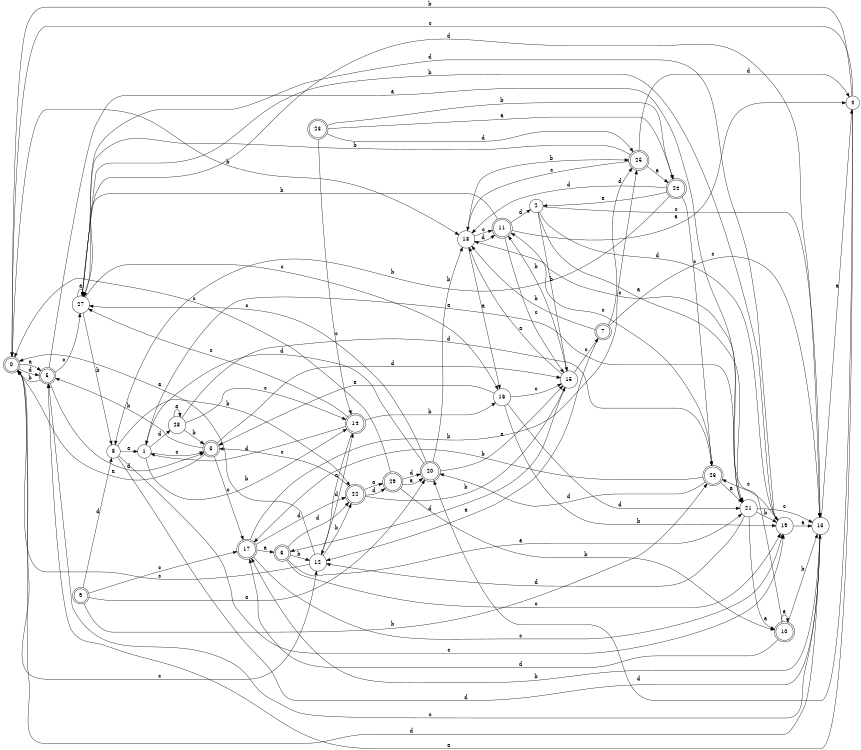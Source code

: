 digraph n24_4 {
__start0 [label="" shape="none"];

rankdir=LR;
size="8,5";

s0 [style="rounded,filled", color="black", fillcolor="white" shape="doublecircle", label="0"];
s1 [style="filled", color="black", fillcolor="white" shape="circle", label="1"];
s2 [style="filled", color="black", fillcolor="white" shape="circle", label="2"];
s3 [style="rounded,filled", color="black", fillcolor="white" shape="doublecircle", label="3"];
s4 [style="filled", color="black", fillcolor="white" shape="circle", label="4"];
s5 [style="rounded,filled", color="black", fillcolor="white" shape="doublecircle", label="5"];
s6 [style="rounded,filled", color="black", fillcolor="white" shape="doublecircle", label="6"];
s7 [style="rounded,filled", color="black", fillcolor="white" shape="doublecircle", label="7"];
s8 [style="filled", color="black", fillcolor="white" shape="circle", label="8"];
s9 [style="rounded,filled", color="black", fillcolor="white" shape="doublecircle", label="9"];
s10 [style="rounded,filled", color="black", fillcolor="white" shape="doublecircle", label="10"];
s11 [style="rounded,filled", color="black", fillcolor="white" shape="doublecircle", label="11"];
s12 [style="filled", color="black", fillcolor="white" shape="circle", label="12"];
s13 [style="filled", color="black", fillcolor="white" shape="circle", label="13"];
s14 [style="rounded,filled", color="black", fillcolor="white" shape="doublecircle", label="14"];
s15 [style="filled", color="black", fillcolor="white" shape="circle", label="15"];
s16 [style="filled", color="black", fillcolor="white" shape="circle", label="16"];
s17 [style="rounded,filled", color="black", fillcolor="white" shape="doublecircle", label="17"];
s18 [style="filled", color="black", fillcolor="white" shape="circle", label="18"];
s19 [style="filled", color="black", fillcolor="white" shape="circle", label="19"];
s20 [style="rounded,filled", color="black", fillcolor="white" shape="doublecircle", label="20"];
s21 [style="filled", color="black", fillcolor="white" shape="circle", label="21"];
s22 [style="rounded,filled", color="black", fillcolor="white" shape="doublecircle", label="22"];
s23 [style="rounded,filled", color="black", fillcolor="white" shape="doublecircle", label="23"];
s24 [style="rounded,filled", color="black", fillcolor="white" shape="doublecircle", label="24"];
s25 [style="rounded,filled", color="black", fillcolor="white" shape="doublecircle", label="25"];
s26 [style="rounded,filled", color="black", fillcolor="white" shape="doublecircle", label="26"];
s27 [style="filled", color="black", fillcolor="white" shape="circle", label="27"];
s28 [style="filled", color="black", fillcolor="white" shape="circle", label="28"];
s29 [style="rounded,filled", color="black", fillcolor="white" shape="doublecircle", label="29"];
s0 -> s5 [label="a"];
s0 -> s18 [label="b"];
s0 -> s12 [label="c"];
s0 -> s5 [label="d"];
s1 -> s21 [label="a"];
s1 -> s14 [label="b"];
s1 -> s3 [label="c"];
s1 -> s28 [label="d"];
s2 -> s21 [label="a"];
s2 -> s15 [label="b"];
s2 -> s13 [label="c"];
s2 -> s19 [label="d"];
s3 -> s0 [label="a"];
s3 -> s5 [label="b"];
s3 -> s17 [label="c"];
s3 -> s15 [label="d"];
s4 -> s5 [label="a"];
s4 -> s0 [label="b"];
s4 -> s0 [label="c"];
s4 -> s20 [label="d"];
s5 -> s21 [label="a"];
s5 -> s0 [label="b"];
s5 -> s27 [label="c"];
s5 -> s3 [label="d"];
s6 -> s21 [label="a"];
s6 -> s12 [label="b"];
s6 -> s19 [label="c"];
s6 -> s22 [label="d"];
s7 -> s12 [label="a"];
s7 -> s18 [label="b"];
s7 -> s13 [label="c"];
s7 -> s25 [label="d"];
s8 -> s1 [label="a"];
s8 -> s22 [label="b"];
s8 -> s19 [label="c"];
s8 -> s13 [label="d"];
s9 -> s20 [label="a"];
s9 -> s26 [label="b"];
s9 -> s17 [label="c"];
s9 -> s8 [label="d"];
s10 -> s10 [label="a"];
s10 -> s13 [label="b"];
s10 -> s18 [label="c"];
s10 -> s17 [label="d"];
s11 -> s4 [label="a"];
s11 -> s27 [label="b"];
s11 -> s15 [label="c"];
s11 -> s2 [label="d"];
s12 -> s0 [label="a"];
s12 -> s22 [label="b"];
s12 -> s0 [label="c"];
s12 -> s14 [label="d"];
s13 -> s4 [label="a"];
s13 -> s17 [label="b"];
s13 -> s5 [label="c"];
s13 -> s0 [label="d"];
s14 -> s12 [label="a"];
s14 -> s16 [label="b"];
s14 -> s27 [label="c"];
s14 -> s1 [label="d"];
s15 -> s18 [label="a"];
s15 -> s11 [label="b"];
s15 -> s7 [label="c"];
s15 -> s6 [label="d"];
s16 -> s3 [label="a"];
s16 -> s19 [label="b"];
s16 -> s15 [label="c"];
s16 -> s21 [label="d"];
s17 -> s6 [label="a"];
s17 -> s25 [label="b"];
s17 -> s19 [label="c"];
s17 -> s22 [label="d"];
s18 -> s16 [label="a"];
s18 -> s25 [label="b"];
s18 -> s11 [label="c"];
s18 -> s11 [label="d"];
s19 -> s13 [label="a"];
s19 -> s27 [label="b"];
s19 -> s26 [label="c"];
s19 -> s27 [label="d"];
s20 -> s15 [label="a"];
s20 -> s18 [label="b"];
s20 -> s27 [label="c"];
s20 -> s1 [label="d"];
s21 -> s10 [label="a"];
s21 -> s19 [label="b"];
s21 -> s13 [label="c"];
s21 -> s12 [label="d"];
s22 -> s29 [label="a"];
s22 -> s15 [label="b"];
s22 -> s3 [label="c"];
s22 -> s29 [label="d"];
s23 -> s24 [label="a"];
s23 -> s24 [label="b"];
s23 -> s14 [label="c"];
s23 -> s25 [label="d"];
s24 -> s2 [label="a"];
s24 -> s8 [label="b"];
s24 -> s26 [label="c"];
s24 -> s18 [label="d"];
s25 -> s24 [label="a"];
s25 -> s27 [label="b"];
s25 -> s18 [label="c"];
s25 -> s4 [label="d"];
s26 -> s21 [label="a"];
s26 -> s17 [label="b"];
s26 -> s11 [label="c"];
s26 -> s20 [label="d"];
s27 -> s27 [label="a"];
s27 -> s8 [label="b"];
s27 -> s16 [label="c"];
s27 -> s13 [label="d"];
s28 -> s28 [label="a"];
s28 -> s3 [label="b"];
s28 -> s14 [label="c"];
s28 -> s26 [label="d"];
s29 -> s20 [label="a"];
s29 -> s10 [label="b"];
s29 -> s0 [label="c"];
s29 -> s20 [label="d"];

}